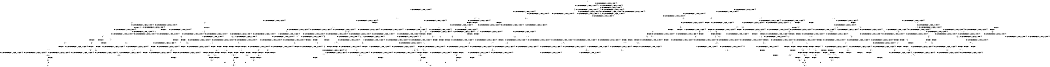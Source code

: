 digraph BCG {
size = "7, 10.5";
center = TRUE;
node [shape = circle];
0 [peripheries = 2];
0 -> 1 [label = "EX !0 !ATOMIC_EXCH_BRANCH (1, +1, TRUE, +0, 2, TRUE) !{0}"];
0 -> 2 [label = "EX !2 !ATOMIC_EXCH_BRANCH (1, +0, FALSE, +0, 1, TRUE) !{0}"];
0 -> 3 [label = "EX !1 !ATOMIC_EXCH_BRANCH (1, +0, TRUE, +0, 1, TRUE) !{0}"];
0 -> 4 [label = "EX !0 !ATOMIC_EXCH_BRANCH (1, +1, TRUE, +0, 2, TRUE) !{0}"];
1 -> 5 [label = "EX !2 !ATOMIC_EXCH_BRANCH (1, +0, FALSE, +0, 1, FALSE) !{0}"];
1 -> 6 [label = "EX !1 !ATOMIC_EXCH_BRANCH (1, +0, TRUE, +0, 1, FALSE) !{0}"];
1 -> 7 [label = "TERMINATE !0"];
2 -> 2 [label = "EX !2 !ATOMIC_EXCH_BRANCH (1, +0, FALSE, +0, 1, TRUE) !{0}"];
2 -> 8 [label = "EX !0 !ATOMIC_EXCH_BRANCH (1, +1, TRUE, +0, 2, TRUE) !{0}"];
2 -> 9 [label = "EX !1 !ATOMIC_EXCH_BRANCH (1, +0, TRUE, +0, 1, TRUE) !{0}"];
2 -> 10 [label = "EX !0 !ATOMIC_EXCH_BRANCH (1, +1, TRUE, +0, 2, TRUE) !{0}"];
3 -> 3 [label = "EX !1 !ATOMIC_EXCH_BRANCH (1, +0, TRUE, +0, 1, TRUE) !{0}"];
3 -> 11 [label = "EX !0 !ATOMIC_EXCH_BRANCH (1, +1, TRUE, +0, 2, TRUE) !{0}"];
3 -> 12 [label = "EX !2 !ATOMIC_EXCH_BRANCH (1, +0, FALSE, +0, 1, TRUE) !{0}"];
3 -> 13 [label = "EX !0 !ATOMIC_EXCH_BRANCH (1, +1, TRUE, +0, 2, TRUE) !{0}"];
4 -> 14 [label = "EX !2 !ATOMIC_EXCH_BRANCH (1, +0, FALSE, +0, 1, FALSE) !{0}"];
4 -> 15 [label = "EX !1 !ATOMIC_EXCH_BRANCH (1, +0, TRUE, +0, 1, FALSE) !{0}"];
4 -> 16 [label = "TERMINATE !0"];
5 -> 17 [label = "EX !1 !ATOMIC_EXCH_BRANCH (1, +0, TRUE, +0, 1, FALSE) !{0}"];
5 -> 18 [label = "TERMINATE !0"];
5 -> 19 [label = "TERMINATE !2"];
6 -> 20 [label = "EX !1 !ATOMIC_EXCH_BRANCH (1, +1, TRUE, +0, 3, TRUE) !{0}"];
6 -> 21 [label = "EX !2 !ATOMIC_EXCH_BRANCH (1, +0, FALSE, +0, 1, TRUE) !{0}"];
6 -> 22 [label = "TERMINATE !0"];
7 -> 23 [label = "EX !2 !ATOMIC_EXCH_BRANCH (1, +0, FALSE, +0, 1, FALSE) !{1}"];
7 -> 24 [label = "EX !1 !ATOMIC_EXCH_BRANCH (1, +0, TRUE, +0, 1, FALSE) !{1}"];
7 -> 25 [label = "EX !1 !ATOMIC_EXCH_BRANCH (1, +0, TRUE, +0, 1, FALSE) !{1}"];
8 -> 5 [label = "EX !2 !ATOMIC_EXCH_BRANCH (1, +0, FALSE, +0, 1, FALSE) !{0}"];
8 -> 26 [label = "EX !1 !ATOMIC_EXCH_BRANCH (1, +0, TRUE, +0, 1, FALSE) !{0}"];
8 -> 27 [label = "TERMINATE !0"];
9 -> 9 [label = "EX !1 !ATOMIC_EXCH_BRANCH (1, +0, TRUE, +0, 1, TRUE) !{0}"];
9 -> 12 [label = "EX !2 !ATOMIC_EXCH_BRANCH (1, +0, FALSE, +0, 1, TRUE) !{0}"];
9 -> 28 [label = "EX !0 !ATOMIC_EXCH_BRANCH (1, +1, TRUE, +0, 2, TRUE) !{0}"];
9 -> 29 [label = "EX !0 !ATOMIC_EXCH_BRANCH (1, +1, TRUE, +0, 2, TRUE) !{0}"];
10 -> 14 [label = "EX !2 !ATOMIC_EXCH_BRANCH (1, +0, FALSE, +0, 1, FALSE) !{0}"];
10 -> 30 [label = "EX !1 !ATOMIC_EXCH_BRANCH (1, +0, TRUE, +0, 1, FALSE) !{0}"];
10 -> 31 [label = "TERMINATE !0"];
11 -> 6 [label = "EX !1 !ATOMIC_EXCH_BRANCH (1, +0, TRUE, +0, 1, FALSE) !{0}"];
11 -> 32 [label = "EX !2 !ATOMIC_EXCH_BRANCH (1, +0, FALSE, +0, 1, FALSE) !{0}"];
11 -> 33 [label = "TERMINATE !0"];
12 -> 9 [label = "EX !1 !ATOMIC_EXCH_BRANCH (1, +0, TRUE, +0, 1, TRUE) !{0}"];
12 -> 12 [label = "EX !2 !ATOMIC_EXCH_BRANCH (1, +0, FALSE, +0, 1, TRUE) !{0}"];
12 -> 28 [label = "EX !0 !ATOMIC_EXCH_BRANCH (1, +1, TRUE, +0, 2, TRUE) !{0}"];
12 -> 29 [label = "EX !0 !ATOMIC_EXCH_BRANCH (1, +1, TRUE, +0, 2, TRUE) !{0}"];
13 -> 15 [label = "EX !1 !ATOMIC_EXCH_BRANCH (1, +0, TRUE, +0, 1, FALSE) !{0}"];
13 -> 34 [label = "EX !2 !ATOMIC_EXCH_BRANCH (1, +0, FALSE, +0, 1, FALSE) !{0}"];
13 -> 35 [label = "TERMINATE !0"];
14 -> 36 [label = "EX !1 !ATOMIC_EXCH_BRANCH (1, +0, TRUE, +0, 1, FALSE) !{0}"];
14 -> 37 [label = "TERMINATE !0"];
14 -> 38 [label = "TERMINATE !2"];
15 -> 39 [label = "EX !1 !ATOMIC_EXCH_BRANCH (1, +1, TRUE, +0, 3, TRUE) !{0}"];
15 -> 40 [label = "EX !2 !ATOMIC_EXCH_BRANCH (1, +0, FALSE, +0, 1, TRUE) !{0}"];
15 -> 41 [label = "TERMINATE !0"];
16 -> 42 [label = "EX !2 !ATOMIC_EXCH_BRANCH (1, +0, FALSE, +0, 1, FALSE) !{1}"];
16 -> 43 [label = "EX !1 !ATOMIC_EXCH_BRANCH (1, +0, TRUE, +0, 1, FALSE) !{1}"];
17 -> 44 [label = "EX !1 !ATOMIC_EXCH_BRANCH (1, +1, TRUE, +0, 3, TRUE) !{0}"];
17 -> 45 [label = "TERMINATE !0"];
17 -> 46 [label = "TERMINATE !2"];
18 -> 47 [label = "EX !1 !ATOMIC_EXCH_BRANCH (1, +0, TRUE, +0, 1, FALSE) !{1}"];
18 -> 48 [label = "TERMINATE !2"];
18 -> 49 [label = "EX !1 !ATOMIC_EXCH_BRANCH (1, +0, TRUE, +0, 1, FALSE) !{1}"];
19 -> 50 [label = "EX !1 !ATOMIC_EXCH_BRANCH (1, +0, TRUE, +0, 1, FALSE) !{0}"];
19 -> 51 [label = "TERMINATE !0"];
20 -> 52 [label = "EX !2 !ATOMIC_EXCH_BRANCH (1, +0, FALSE, +0, 1, FALSE) !{0}"];
20 -> 53 [label = "TERMINATE !0"];
20 -> 54 [label = "TERMINATE !1"];
21 -> 55 [label = "EX !1 !ATOMIC_EXCH_BRANCH (1, +1, TRUE, +0, 3, TRUE) !{0}"];
21 -> 21 [label = "EX !2 !ATOMIC_EXCH_BRANCH (1, +0, FALSE, +0, 1, TRUE) !{0}"];
21 -> 56 [label = "TERMINATE !0"];
22 -> 57 [label = "EX !1 !ATOMIC_EXCH_BRANCH (1, +1, TRUE, +0, 3, TRUE) !{1}"];
22 -> 58 [label = "EX !2 !ATOMIC_EXCH_BRANCH (1, +0, FALSE, +0, 1, TRUE) !{1}"];
22 -> 59 [label = "EX !1 !ATOMIC_EXCH_BRANCH (1, +1, TRUE, +0, 3, TRUE) !{1}"];
23 -> 47 [label = "EX !1 !ATOMIC_EXCH_BRANCH (1, +0, TRUE, +0, 1, FALSE) !{1}"];
23 -> 48 [label = "TERMINATE !2"];
23 -> 49 [label = "EX !1 !ATOMIC_EXCH_BRANCH (1, +0, TRUE, +0, 1, FALSE) !{1}"];
24 -> 57 [label = "EX !1 !ATOMIC_EXCH_BRANCH (1, +1, TRUE, +0, 3, TRUE) !{1}"];
24 -> 58 [label = "EX !2 !ATOMIC_EXCH_BRANCH (1, +0, FALSE, +0, 1, TRUE) !{1}"];
24 -> 59 [label = "EX !1 !ATOMIC_EXCH_BRANCH (1, +1, TRUE, +0, 3, TRUE) !{1}"];
25 -> 60 [label = "EX !2 !ATOMIC_EXCH_BRANCH (1, +0, FALSE, +0, 1, TRUE) !{1}"];
25 -> 59 [label = "EX !1 !ATOMIC_EXCH_BRANCH (1, +1, TRUE, +0, 3, TRUE) !{1}"];
26 -> 55 [label = "EX !1 !ATOMIC_EXCH_BRANCH (1, +1, TRUE, +0, 3, TRUE) !{0}"];
26 -> 21 [label = "EX !2 !ATOMIC_EXCH_BRANCH (1, +0, FALSE, +0, 1, TRUE) !{0}"];
26 -> 56 [label = "TERMINATE !0"];
27 -> 23 [label = "EX !2 !ATOMIC_EXCH_BRANCH (1, +0, FALSE, +0, 1, FALSE) !{1}"];
27 -> 61 [label = "EX !1 !ATOMIC_EXCH_BRANCH (1, +0, TRUE, +0, 1, FALSE) !{1}"];
27 -> 62 [label = "EX !1 !ATOMIC_EXCH_BRANCH (1, +0, TRUE, +0, 1, FALSE) !{1}"];
28 -> 26 [label = "EX !1 !ATOMIC_EXCH_BRANCH (1, +0, TRUE, +0, 1, FALSE) !{0}"];
28 -> 32 [label = "EX !2 !ATOMIC_EXCH_BRANCH (1, +0, FALSE, +0, 1, FALSE) !{0}"];
28 -> 63 [label = "TERMINATE !0"];
29 -> 30 [label = "EX !1 !ATOMIC_EXCH_BRANCH (1, +0, TRUE, +0, 1, FALSE) !{0}"];
29 -> 34 [label = "EX !2 !ATOMIC_EXCH_BRANCH (1, +0, FALSE, +0, 1, FALSE) !{0}"];
29 -> 64 [label = "TERMINATE !0"];
30 -> 65 [label = "EX !1 !ATOMIC_EXCH_BRANCH (1, +1, TRUE, +0, 3, TRUE) !{0}"];
30 -> 40 [label = "EX !2 !ATOMIC_EXCH_BRANCH (1, +0, FALSE, +0, 1, TRUE) !{0}"];
30 -> 66 [label = "TERMINATE !0"];
31 -> 42 [label = "EX !2 !ATOMIC_EXCH_BRANCH (1, +0, FALSE, +0, 1, FALSE) !{1}"];
31 -> 67 [label = "EX !1 !ATOMIC_EXCH_BRANCH (1, +0, TRUE, +0, 1, FALSE) !{1}"];
32 -> 17 [label = "EX !1 !ATOMIC_EXCH_BRANCH (1, +0, TRUE, +0, 1, FALSE) !{0}"];
32 -> 68 [label = "TERMINATE !0"];
32 -> 69 [label = "TERMINATE !2"];
33 -> 24 [label = "EX !1 !ATOMIC_EXCH_BRANCH (1, +0, TRUE, +0, 1, FALSE) !{1}"];
33 -> 70 [label = "EX !2 !ATOMIC_EXCH_BRANCH (1, +0, FALSE, +0, 1, FALSE) !{1}"];
33 -> 25 [label = "EX !1 !ATOMIC_EXCH_BRANCH (1, +0, TRUE, +0, 1, FALSE) !{1}"];
34 -> 36 [label = "EX !1 !ATOMIC_EXCH_BRANCH (1, +0, TRUE, +0, 1, FALSE) !{0}"];
34 -> 71 [label = "TERMINATE !0"];
34 -> 72 [label = "TERMINATE !2"];
35 -> 43 [label = "EX !1 !ATOMIC_EXCH_BRANCH (1, +0, TRUE, +0, 1, FALSE) !{1}"];
35 -> 73 [label = "EX !2 !ATOMIC_EXCH_BRANCH (1, +0, FALSE, +0, 1, FALSE) !{1}"];
36 -> 74 [label = "EX !1 !ATOMIC_EXCH_BRANCH (1, +1, TRUE, +0, 3, TRUE) !{0}"];
36 -> 75 [label = "TERMINATE !0"];
36 -> 76 [label = "TERMINATE !2"];
37 -> 77 [label = "EX !1 !ATOMIC_EXCH_BRANCH (1, +0, TRUE, +0, 1, FALSE) !{1}"];
37 -> 78 [label = "TERMINATE !2"];
38 -> 79 [label = "EX !1 !ATOMIC_EXCH_BRANCH (1, +0, TRUE, +0, 1, FALSE) !{0}"];
38 -> 80 [label = "TERMINATE !0"];
39 -> 81 [label = "EX !2 !ATOMIC_EXCH_BRANCH (1, +0, FALSE, +0, 1, FALSE) !{0}"];
39 -> 82 [label = "TERMINATE !0"];
39 -> 83 [label = "TERMINATE !1"];
40 -> 65 [label = "EX !1 !ATOMIC_EXCH_BRANCH (1, +1, TRUE, +0, 3, TRUE) !{0}"];
40 -> 40 [label = "EX !2 !ATOMIC_EXCH_BRANCH (1, +0, FALSE, +0, 1, TRUE) !{0}"];
40 -> 66 [label = "TERMINATE !0"];
41 -> 84 [label = "EX !1 !ATOMIC_EXCH_BRANCH (1, +1, TRUE, +0, 3, TRUE) !{1}"];
41 -> 85 [label = "EX !2 !ATOMIC_EXCH_BRANCH (1, +0, FALSE, +0, 1, TRUE) !{1}"];
42 -> 77 [label = "EX !1 !ATOMIC_EXCH_BRANCH (1, +0, TRUE, +0, 1, FALSE) !{1}"];
42 -> 78 [label = "TERMINATE !2"];
43 -> 84 [label = "EX !1 !ATOMIC_EXCH_BRANCH (1, +1, TRUE, +0, 3, TRUE) !{1}"];
43 -> 85 [label = "EX !2 !ATOMIC_EXCH_BRANCH (1, +0, FALSE, +0, 1, TRUE) !{1}"];
44 -> 86 [label = "TERMINATE !0"];
44 -> 87 [label = "TERMINATE !2"];
44 -> 88 [label = "TERMINATE !1"];
45 -> 89 [label = "EX !1 !ATOMIC_EXCH_BRANCH (1, +1, TRUE, +0, 3, TRUE) !{1}"];
45 -> 90 [label = "TERMINATE !2"];
45 -> 91 [label = "EX !1 !ATOMIC_EXCH_BRANCH (1, +1, TRUE, +0, 3, TRUE) !{1}"];
46 -> 92 [label = "EX !1 !ATOMIC_EXCH_BRANCH (1, +1, TRUE, +0, 3, TRUE) !{0}"];
46 -> 93 [label = "TERMINATE !0"];
47 -> 89 [label = "EX !1 !ATOMIC_EXCH_BRANCH (1, +1, TRUE, +0, 3, TRUE) !{1}"];
47 -> 90 [label = "TERMINATE !2"];
47 -> 91 [label = "EX !1 !ATOMIC_EXCH_BRANCH (1, +1, TRUE, +0, 3, TRUE) !{1}"];
48 -> 94 [label = "EX !1 !ATOMIC_EXCH_BRANCH (1, +0, TRUE, +0, 1, FALSE) !{1}"];
48 -> 95 [label = "EX !1 !ATOMIC_EXCH_BRANCH (1, +0, TRUE, +0, 1, FALSE) !{1}"];
49 -> 96 [label = "TERMINATE !2"];
49 -> 91 [label = "EX !1 !ATOMIC_EXCH_BRANCH (1, +1, TRUE, +0, 3, TRUE) !{1}"];
50 -> 92 [label = "EX !1 !ATOMIC_EXCH_BRANCH (1, +1, TRUE, +0, 3, TRUE) !{0}"];
50 -> 93 [label = "TERMINATE !0"];
51 -> 94 [label = "EX !1 !ATOMIC_EXCH_BRANCH (1, +0, TRUE, +0, 1, FALSE) !{1}"];
51 -> 95 [label = "EX !1 !ATOMIC_EXCH_BRANCH (1, +0, TRUE, +0, 1, FALSE) !{1}"];
52 -> 86 [label = "TERMINATE !0"];
52 -> 87 [label = "TERMINATE !2"];
52 -> 88 [label = "TERMINATE !1"];
53 -> 97 [label = "EX !2 !ATOMIC_EXCH_BRANCH (1, +0, FALSE, +0, 1, FALSE) !{1}"];
53 -> 98 [label = "TERMINATE !1"];
54 -> 99 [label = "EX !2 !ATOMIC_EXCH_BRANCH (1, +0, FALSE, +0, 1, FALSE) !{0}"];
54 -> 100 [label = "TERMINATE !0"];
55 -> 52 [label = "EX !2 !ATOMIC_EXCH_BRANCH (1, +0, FALSE, +0, 1, FALSE) !{0}"];
55 -> 101 [label = "TERMINATE !0"];
55 -> 102 [label = "TERMINATE !1"];
56 -> 103 [label = "EX !1 !ATOMIC_EXCH_BRANCH (1, +1, TRUE, +0, 3, TRUE) !{1}"];
56 -> 58 [label = "EX !2 !ATOMIC_EXCH_BRANCH (1, +0, FALSE, +0, 1, TRUE) !{1}"];
56 -> 104 [label = "EX !1 !ATOMIC_EXCH_BRANCH (1, +1, TRUE, +0, 3, TRUE) !{1}"];
57 -> 97 [label = "EX !2 !ATOMIC_EXCH_BRANCH (1, +0, FALSE, +0, 1, FALSE) !{1}"];
57 -> 98 [label = "TERMINATE !1"];
58 -> 103 [label = "EX !1 !ATOMIC_EXCH_BRANCH (1, +1, TRUE, +0, 3, TRUE) !{1}"];
58 -> 58 [label = "EX !2 !ATOMIC_EXCH_BRANCH (1, +0, FALSE, +0, 1, TRUE) !{1}"];
58 -> 104 [label = "EX !1 !ATOMIC_EXCH_BRANCH (1, +1, TRUE, +0, 3, TRUE) !{1}"];
59 -> 105 [label = "EX !2 !ATOMIC_EXCH_BRANCH (1, +0, FALSE, +0, 1, FALSE) !{1}"];
59 -> 106 [label = "TERMINATE !1"];
60 -> 60 [label = "EX !2 !ATOMIC_EXCH_BRANCH (1, +0, FALSE, +0, 1, TRUE) !{1}"];
60 -> 104 [label = "EX !1 !ATOMIC_EXCH_BRANCH (1, +1, TRUE, +0, 3, TRUE) !{1}"];
61 -> 103 [label = "EX !1 !ATOMIC_EXCH_BRANCH (1, +1, TRUE, +0, 3, TRUE) !{1}"];
61 -> 58 [label = "EX !2 !ATOMIC_EXCH_BRANCH (1, +0, FALSE, +0, 1, TRUE) !{1}"];
61 -> 104 [label = "EX !1 !ATOMIC_EXCH_BRANCH (1, +1, TRUE, +0, 3, TRUE) !{1}"];
62 -> 60 [label = "EX !2 !ATOMIC_EXCH_BRANCH (1, +0, FALSE, +0, 1, TRUE) !{1}"];
62 -> 104 [label = "EX !1 !ATOMIC_EXCH_BRANCH (1, +1, TRUE, +0, 3, TRUE) !{1}"];
63 -> 61 [label = "EX !1 !ATOMIC_EXCH_BRANCH (1, +0, TRUE, +0, 1, FALSE) !{1}"];
63 -> 70 [label = "EX !2 !ATOMIC_EXCH_BRANCH (1, +0, FALSE, +0, 1, FALSE) !{1}"];
63 -> 62 [label = "EX !1 !ATOMIC_EXCH_BRANCH (1, +0, TRUE, +0, 1, FALSE) !{1}"];
64 -> 67 [label = "EX !1 !ATOMIC_EXCH_BRANCH (1, +0, TRUE, +0, 1, FALSE) !{1}"];
64 -> 73 [label = "EX !2 !ATOMIC_EXCH_BRANCH (1, +0, FALSE, +0, 1, FALSE) !{1}"];
65 -> 81 [label = "EX !2 !ATOMIC_EXCH_BRANCH (1, +0, FALSE, +0, 1, FALSE) !{0}"];
65 -> 107 [label = "TERMINATE !0"];
65 -> 108 [label = "TERMINATE !1"];
66 -> 109 [label = "EX !1 !ATOMIC_EXCH_BRANCH (1, +1, TRUE, +0, 3, TRUE) !{1}"];
66 -> 85 [label = "EX !2 !ATOMIC_EXCH_BRANCH (1, +0, FALSE, +0, 1, TRUE) !{1}"];
67 -> 109 [label = "EX !1 !ATOMIC_EXCH_BRANCH (1, +1, TRUE, +0, 3, TRUE) !{1}"];
67 -> 85 [label = "EX !2 !ATOMIC_EXCH_BRANCH (1, +0, FALSE, +0, 1, TRUE) !{1}"];
68 -> 47 [label = "EX !1 !ATOMIC_EXCH_BRANCH (1, +0, TRUE, +0, 1, FALSE) !{1}"];
68 -> 110 [label = "TERMINATE !2"];
68 -> 49 [label = "EX !1 !ATOMIC_EXCH_BRANCH (1, +0, TRUE, +0, 1, FALSE) !{1}"];
69 -> 50 [label = "EX !1 !ATOMIC_EXCH_BRANCH (1, +0, TRUE, +0, 1, FALSE) !{0}"];
69 -> 111 [label = "TERMINATE !0"];
70 -> 47 [label = "EX !1 !ATOMIC_EXCH_BRANCH (1, +0, TRUE, +0, 1, FALSE) !{1}"];
70 -> 110 [label = "TERMINATE !2"];
70 -> 49 [label = "EX !1 !ATOMIC_EXCH_BRANCH (1, +0, TRUE, +0, 1, FALSE) !{1}"];
71 -> 77 [label = "EX !1 !ATOMIC_EXCH_BRANCH (1, +0, TRUE, +0, 1, FALSE) !{1}"];
71 -> 112 [label = "TERMINATE !2"];
72 -> 79 [label = "EX !1 !ATOMIC_EXCH_BRANCH (1, +0, TRUE, +0, 1, FALSE) !{0}"];
72 -> 113 [label = "TERMINATE !0"];
73 -> 77 [label = "EX !1 !ATOMIC_EXCH_BRANCH (1, +0, TRUE, +0, 1, FALSE) !{1}"];
73 -> 112 [label = "TERMINATE !2"];
74 -> 114 [label = "TERMINATE !0"];
74 -> 115 [label = "TERMINATE !2"];
74 -> 116 [label = "TERMINATE !1"];
75 -> 117 [label = "EX !1 !ATOMIC_EXCH_BRANCH (1, +1, TRUE, +0, 3, TRUE) !{1}"];
75 -> 118 [label = "TERMINATE !2"];
76 -> 119 [label = "EX !1 !ATOMIC_EXCH_BRANCH (1, +1, TRUE, +0, 3, TRUE) !{0}"];
76 -> 120 [label = "TERMINATE !0"];
77 -> 117 [label = "EX !1 !ATOMIC_EXCH_BRANCH (1, +1, TRUE, +0, 3, TRUE) !{1}"];
77 -> 118 [label = "TERMINATE !2"];
78 -> 121 [label = "EX !1 !ATOMIC_EXCH_BRANCH (1, +0, TRUE, +0, 1, FALSE) !{1}"];
79 -> 119 [label = "EX !1 !ATOMIC_EXCH_BRANCH (1, +1, TRUE, +0, 3, TRUE) !{0}"];
79 -> 120 [label = "TERMINATE !0"];
80 -> 121 [label = "EX !1 !ATOMIC_EXCH_BRANCH (1, +0, TRUE, +0, 1, FALSE) !{1}"];
81 -> 114 [label = "TERMINATE !0"];
81 -> 115 [label = "TERMINATE !2"];
81 -> 116 [label = "TERMINATE !1"];
82 -> 122 [label = "EX !2 !ATOMIC_EXCH_BRANCH (1, +0, FALSE, +0, 1, FALSE) !{1}"];
82 -> 123 [label = "TERMINATE !1"];
83 -> 124 [label = "EX !2 !ATOMIC_EXCH_BRANCH (1, +0, FALSE, +0, 1, FALSE) !{0}"];
83 -> 125 [label = "TERMINATE !0"];
84 -> 122 [label = "EX !2 !ATOMIC_EXCH_BRANCH (1, +0, FALSE, +0, 1, FALSE) !{1}"];
84 -> 123 [label = "TERMINATE !1"];
85 -> 109 [label = "EX !1 !ATOMIC_EXCH_BRANCH (1, +1, TRUE, +0, 3, TRUE) !{1}"];
85 -> 85 [label = "EX !2 !ATOMIC_EXCH_BRANCH (1, +0, FALSE, +0, 1, TRUE) !{1}"];
86 -> 126 [label = "TERMINATE !2"];
86 -> 127 [label = "TERMINATE !1"];
87 -> 128 [label = "TERMINATE !0"];
87 -> 129 [label = "TERMINATE !1"];
88 -> 130 [label = "TERMINATE !0"];
88 -> 129 [label = "TERMINATE !2"];
89 -> 126 [label = "TERMINATE !2"];
89 -> 127 [label = "TERMINATE !1"];
90 -> 131 [label = "EX !1 !ATOMIC_EXCH_BRANCH (1, +1, TRUE, +0, 3, TRUE) !{1}"];
90 -> 132 [label = "EX !1 !ATOMIC_EXCH_BRANCH (1, +1, TRUE, +0, 3, TRUE) !{1}"];
91 -> 133 [label = "TERMINATE !2"];
91 -> 134 [label = "TERMINATE !1"];
92 -> 128 [label = "TERMINATE !0"];
92 -> 129 [label = "TERMINATE !1"];
93 -> 131 [label = "EX !1 !ATOMIC_EXCH_BRANCH (1, +1, TRUE, +0, 3, TRUE) !{1}"];
93 -> 132 [label = "EX !1 !ATOMIC_EXCH_BRANCH (1, +1, TRUE, +0, 3, TRUE) !{1}"];
94 -> 131 [label = "EX !1 !ATOMIC_EXCH_BRANCH (1, +1, TRUE, +0, 3, TRUE) !{1}"];
94 -> 132 [label = "EX !1 !ATOMIC_EXCH_BRANCH (1, +1, TRUE, +0, 3, TRUE) !{1}"];
95 -> 132 [label = "EX !1 !ATOMIC_EXCH_BRANCH (1, +1, TRUE, +0, 3, TRUE) !{1}"];
96 -> 132 [label = "EX !1 !ATOMIC_EXCH_BRANCH (1, +1, TRUE, +0, 3, TRUE) !{1}"];
97 -> 126 [label = "TERMINATE !2"];
97 -> 127 [label = "TERMINATE !1"];
98 -> 135 [label = "EX !2 !ATOMIC_EXCH_BRANCH (1, +0, FALSE, +0, 1, FALSE) !{2}"];
98 -> 136 [label = "EX !2 !ATOMIC_EXCH_BRANCH (1, +0, FALSE, +0, 1, FALSE) !{2}"];
99 -> 130 [label = "TERMINATE !0"];
99 -> 129 [label = "TERMINATE !2"];
100 -> 135 [label = "EX !2 !ATOMIC_EXCH_BRANCH (1, +0, FALSE, +0, 1, FALSE) !{2}"];
100 -> 136 [label = "EX !2 !ATOMIC_EXCH_BRANCH (1, +0, FALSE, +0, 1, FALSE) !{2}"];
101 -> 97 [label = "EX !2 !ATOMIC_EXCH_BRANCH (1, +0, FALSE, +0, 1, FALSE) !{1}"];
101 -> 137 [label = "TERMINATE !1"];
102 -> 99 [label = "EX !2 !ATOMIC_EXCH_BRANCH (1, +0, FALSE, +0, 1, FALSE) !{0}"];
102 -> 138 [label = "TERMINATE !0"];
103 -> 97 [label = "EX !2 !ATOMIC_EXCH_BRANCH (1, +0, FALSE, +0, 1, FALSE) !{1}"];
103 -> 137 [label = "TERMINATE !1"];
104 -> 105 [label = "EX !2 !ATOMIC_EXCH_BRANCH (1, +0, FALSE, +0, 1, FALSE) !{1}"];
104 -> 139 [label = "TERMINATE !1"];
105 -> 133 [label = "TERMINATE !2"];
105 -> 134 [label = "TERMINATE !1"];
106 -> 140 [label = "EX !2 !ATOMIC_EXCH_BRANCH (1, +0, FALSE, +0, 1, FALSE) !{2}"];
107 -> 122 [label = "EX !2 !ATOMIC_EXCH_BRANCH (1, +0, FALSE, +0, 1, FALSE) !{1}"];
107 -> 141 [label = "TERMINATE !1"];
108 -> 124 [label = "EX !2 !ATOMIC_EXCH_BRANCH (1, +0, FALSE, +0, 1, FALSE) !{0}"];
108 -> 142 [label = "TERMINATE !0"];
109 -> 122 [label = "EX !2 !ATOMIC_EXCH_BRANCH (1, +0, FALSE, +0, 1, FALSE) !{1}"];
109 -> 141 [label = "TERMINATE !1"];
110 -> 94 [label = "EX !1 !ATOMIC_EXCH_BRANCH (1, +0, TRUE, +0, 1, FALSE) !{1}"];
110 -> 95 [label = "EX !1 !ATOMIC_EXCH_BRANCH (1, +0, TRUE, +0, 1, FALSE) !{1}"];
111 -> 94 [label = "EX !1 !ATOMIC_EXCH_BRANCH (1, +0, TRUE, +0, 1, FALSE) !{1}"];
111 -> 95 [label = "EX !1 !ATOMIC_EXCH_BRANCH (1, +0, TRUE, +0, 1, FALSE) !{1}"];
112 -> 121 [label = "EX !1 !ATOMIC_EXCH_BRANCH (1, +0, TRUE, +0, 1, FALSE) !{1}"];
113 -> 121 [label = "EX !1 !ATOMIC_EXCH_BRANCH (1, +0, TRUE, +0, 1, FALSE) !{1}"];
114 -> 143 [label = "TERMINATE !2"];
114 -> 144 [label = "TERMINATE !1"];
115 -> 145 [label = "TERMINATE !0"];
115 -> 146 [label = "TERMINATE !1"];
116 -> 147 [label = "TERMINATE !0"];
116 -> 146 [label = "TERMINATE !2"];
117 -> 143 [label = "TERMINATE !2"];
117 -> 144 [label = "TERMINATE !1"];
118 -> 148 [label = "EX !1 !ATOMIC_EXCH_BRANCH (1, +1, TRUE, +0, 3, TRUE) !{1}"];
119 -> 145 [label = "TERMINATE !0"];
119 -> 146 [label = "TERMINATE !1"];
120 -> 148 [label = "EX !1 !ATOMIC_EXCH_BRANCH (1, +1, TRUE, +0, 3, TRUE) !{1}"];
121 -> 148 [label = "EX !1 !ATOMIC_EXCH_BRANCH (1, +1, TRUE, +0, 3, TRUE) !{1}"];
122 -> 143 [label = "TERMINATE !2"];
122 -> 144 [label = "TERMINATE !1"];
123 -> 149 [label = "EX !2 !ATOMIC_EXCH_BRANCH (1, +0, FALSE, +0, 1, FALSE) !{2}"];
124 -> 147 [label = "TERMINATE !0"];
124 -> 146 [label = "TERMINATE !2"];
125 -> 149 [label = "EX !2 !ATOMIC_EXCH_BRANCH (1, +0, FALSE, +0, 1, FALSE) !{2}"];
126 -> 150 [label = "TERMINATE !1"];
127 -> 151 [label = "TERMINATE !2"];
128 -> 150 [label = "TERMINATE !1"];
129 -> 152 [label = "TERMINATE !0"];
130 -> 151 [label = "TERMINATE !2"];
131 -> 150 [label = "TERMINATE !1"];
132 -> 153 [label = "TERMINATE !1"];
133 -> 153 [label = "TERMINATE !1"];
134 -> 154 [label = "TERMINATE !2"];
135 -> 151 [label = "TERMINATE !2"];
136 -> 155 [label = "TERMINATE !2"];
137 -> 135 [label = "EX !2 !ATOMIC_EXCH_BRANCH (1, +0, FALSE, +0, 1, FALSE) !{2}"];
137 -> 136 [label = "EX !2 !ATOMIC_EXCH_BRANCH (1, +0, FALSE, +0, 1, FALSE) !{2}"];
138 -> 135 [label = "EX !2 !ATOMIC_EXCH_BRANCH (1, +0, FALSE, +0, 1, FALSE) !{2}"];
138 -> 136 [label = "EX !2 !ATOMIC_EXCH_BRANCH (1, +0, FALSE, +0, 1, FALSE) !{2}"];
139 -> 140 [label = "EX !2 !ATOMIC_EXCH_BRANCH (1, +0, FALSE, +0, 1, FALSE) !{2}"];
140 -> 154 [label = "TERMINATE !2"];
141 -> 149 [label = "EX !2 !ATOMIC_EXCH_BRANCH (1, +0, FALSE, +0, 1, FALSE) !{2}"];
142 -> 149 [label = "EX !2 !ATOMIC_EXCH_BRANCH (1, +0, FALSE, +0, 1, FALSE) !{2}"];
143 -> 156 [label = "TERMINATE !1"];
144 -> 157 [label = "TERMINATE !2"];
145 -> 156 [label = "TERMINATE !1"];
146 -> 158 [label = "TERMINATE !0"];
147 -> 157 [label = "TERMINATE !2"];
148 -> 156 [label = "TERMINATE !1"];
149 -> 157 [label = "TERMINATE !2"];
150 -> 159 [label = "exit"];
151 -> 159 [label = "exit"];
152 -> 159 [label = "exit"];
153 -> 160 [label = "exit"];
154 -> 160 [label = "exit"];
155 -> 161 [label = "exit"];
156 -> 162 [label = "exit"];
157 -> 162 [label = "exit"];
158 -> 162 [label = "exit"];
}
